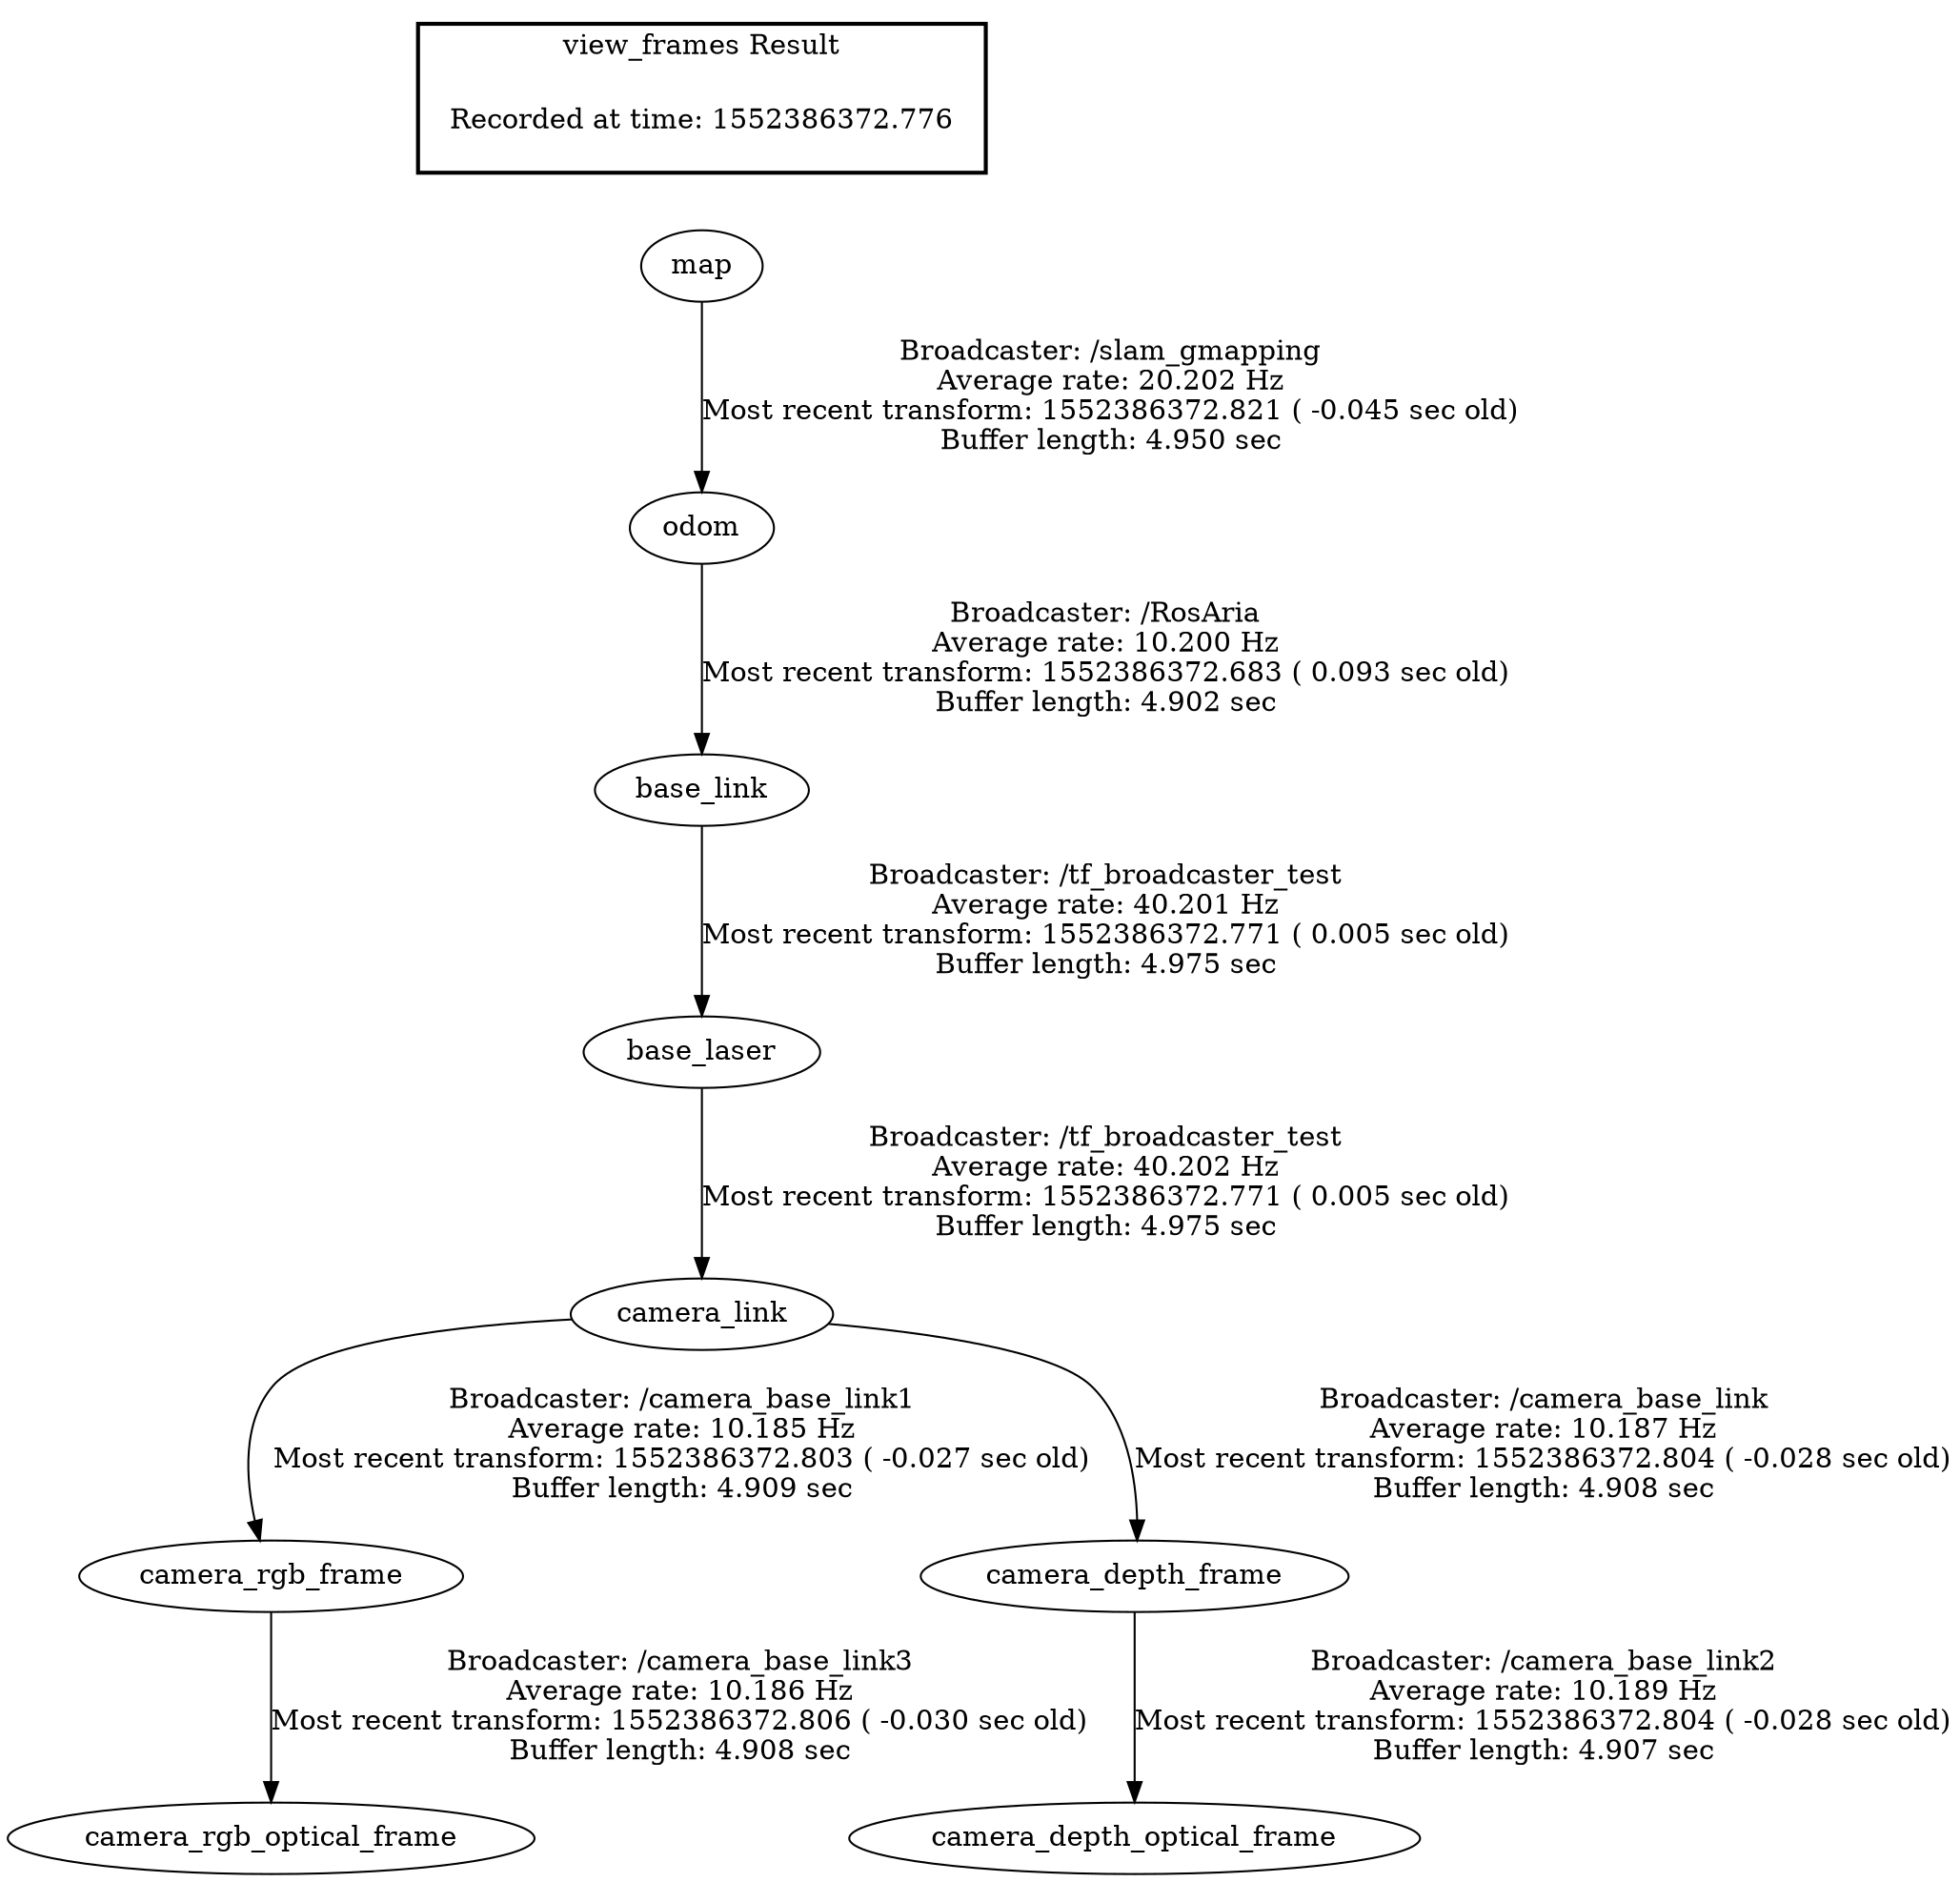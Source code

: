 digraph G {
"odom" -> "base_link"[label="Broadcaster: /RosAria\nAverage rate: 10.200 Hz\nMost recent transform: 1552386372.683 ( 0.093 sec old)\nBuffer length: 4.902 sec\n"];
"map" -> "odom"[label="Broadcaster: /slam_gmapping\nAverage rate: 20.202 Hz\nMost recent transform: 1552386372.821 ( -0.045 sec old)\nBuffer length: 4.950 sec\n"];
"camera_link" -> "camera_rgb_frame"[label="Broadcaster: /camera_base_link1\nAverage rate: 10.185 Hz\nMost recent transform: 1552386372.803 ( -0.027 sec old)\nBuffer length: 4.909 sec\n"];
"base_laser" -> "camera_link"[label="Broadcaster: /tf_broadcaster_test\nAverage rate: 40.202 Hz\nMost recent transform: 1552386372.771 ( 0.005 sec old)\nBuffer length: 4.975 sec\n"];
"camera_link" -> "camera_depth_frame"[label="Broadcaster: /camera_base_link\nAverage rate: 10.187 Hz\nMost recent transform: 1552386372.804 ( -0.028 sec old)\nBuffer length: 4.908 sec\n"];
"base_link" -> "base_laser"[label="Broadcaster: /tf_broadcaster_test\nAverage rate: 40.201 Hz\nMost recent transform: 1552386372.771 ( 0.005 sec old)\nBuffer length: 4.975 sec\n"];
"camera_depth_frame" -> "camera_depth_optical_frame"[label="Broadcaster: /camera_base_link2\nAverage rate: 10.189 Hz\nMost recent transform: 1552386372.804 ( -0.028 sec old)\nBuffer length: 4.907 sec\n"];
"camera_rgb_frame" -> "camera_rgb_optical_frame"[label="Broadcaster: /camera_base_link3\nAverage rate: 10.186 Hz\nMost recent transform: 1552386372.806 ( -0.030 sec old)\nBuffer length: 4.908 sec\n"];
edge [style=invis];
 subgraph cluster_legend { style=bold; color=black; label ="view_frames Result";
"Recorded at time: 1552386372.776"[ shape=plaintext ] ;
 }->"map";
}